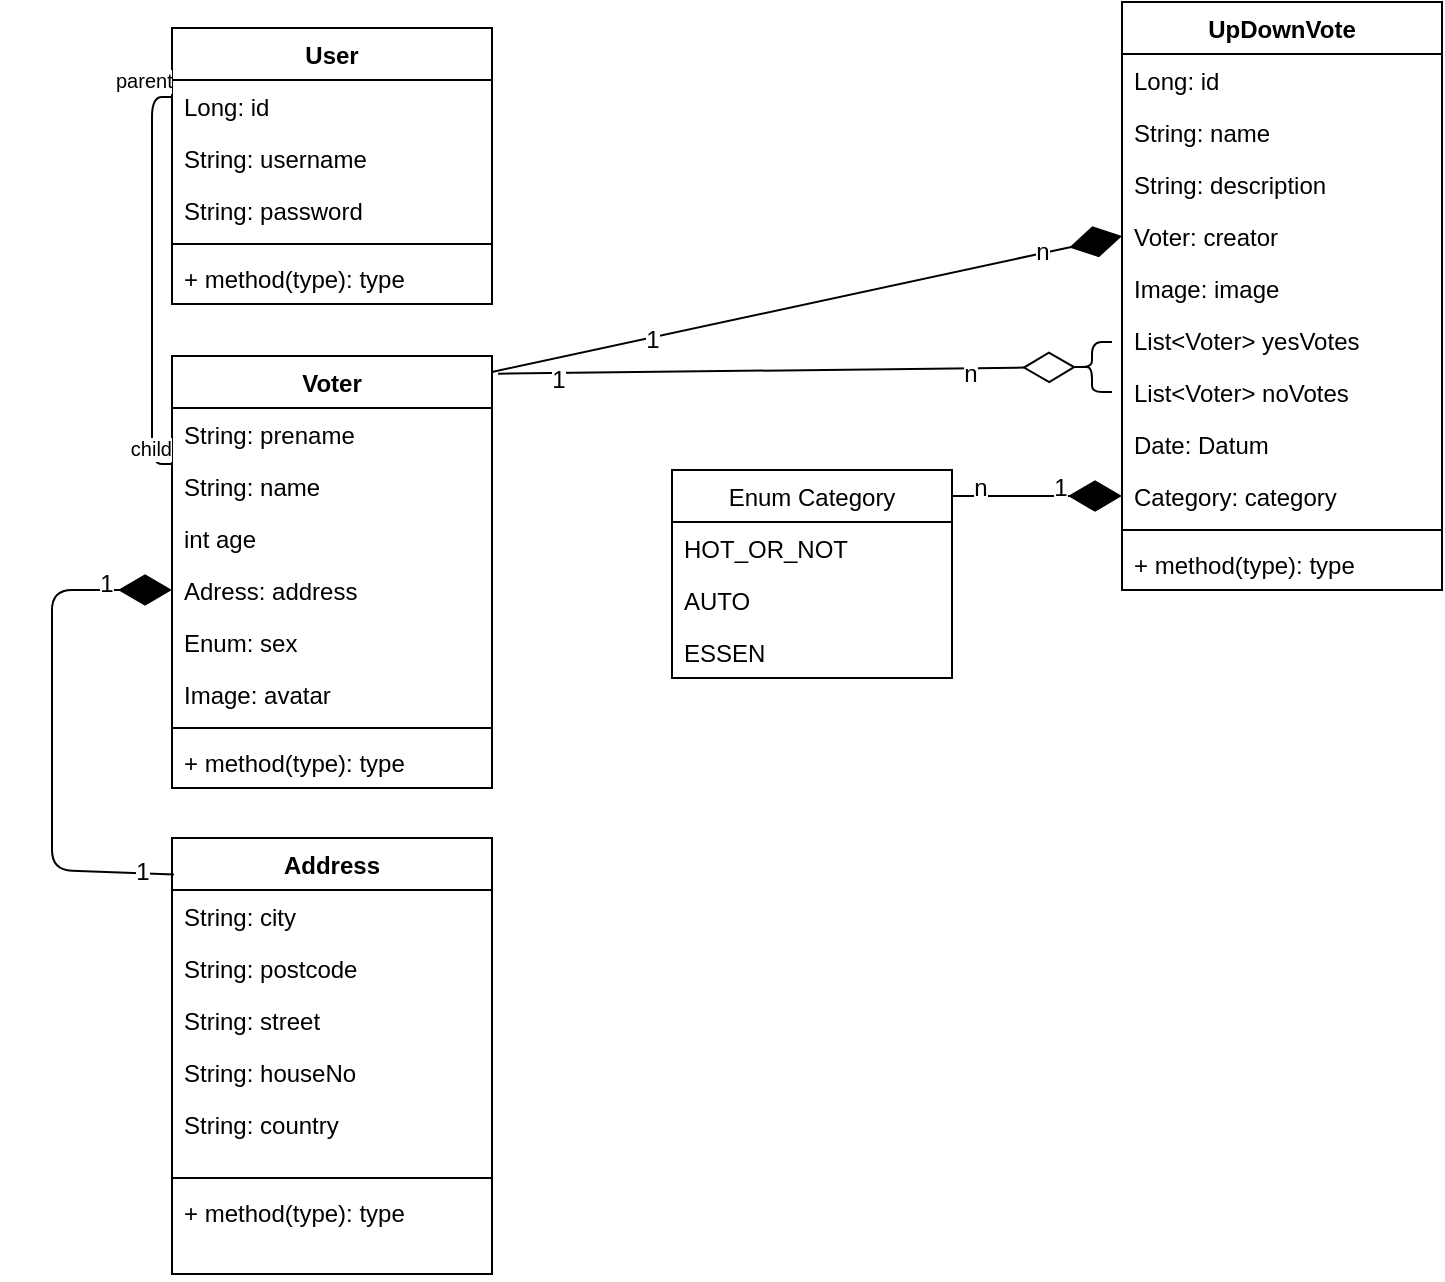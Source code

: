 <mxfile version="10.4.4" type="github"><diagram id="39Sg60kc6kpHuRQ5f6d6" name="Page-1"><mxGraphModel dx="2101" dy="617" grid="1" gridSize="10" guides="1" tooltips="1" connect="1" arrows="1" fold="1" page="1" pageScale="1" pageWidth="827" pageHeight="1169" math="0" shadow="0"><root><mxCell id="0"/><mxCell id="1" parent="0"/><mxCell id="Bm60pUai7jLtfRH1cLGG-1" value="User" style="swimlane;fontStyle=1;align=center;verticalAlign=top;childLayout=stackLayout;horizontal=1;startSize=26;horizontalStack=0;resizeParent=1;resizeParentMax=0;resizeLast=0;collapsible=1;marginBottom=0;" parent="1" vertex="1"><mxGeometry x="70" y="33" width="160" height="138" as="geometry"/></mxCell><mxCell id="Bm60pUai7jLtfRH1cLGG-2" value="Long: id" style="text;strokeColor=none;fillColor=none;align=left;verticalAlign=top;spacingLeft=4;spacingRight=4;overflow=hidden;rotatable=0;points=[[0,0.5],[1,0.5]];portConstraint=eastwest;" parent="Bm60pUai7jLtfRH1cLGG-1" vertex="1"><mxGeometry y="26" width="160" height="26" as="geometry"/></mxCell><mxCell id="Bm60pUai7jLtfRH1cLGG-39" value="String: username" style="text;strokeColor=none;fillColor=none;align=left;verticalAlign=top;spacingLeft=4;spacingRight=4;overflow=hidden;rotatable=0;points=[[0,0.5],[1,0.5]];portConstraint=eastwest;" parent="Bm60pUai7jLtfRH1cLGG-1" vertex="1"><mxGeometry y="52" width="160" height="26" as="geometry"/></mxCell><mxCell id="Bm60pUai7jLtfRH1cLGG-40" value="String: password" style="text;strokeColor=none;fillColor=none;align=left;verticalAlign=top;spacingLeft=4;spacingRight=4;overflow=hidden;rotatable=0;points=[[0,0.5],[1,0.5]];portConstraint=eastwest;" parent="Bm60pUai7jLtfRH1cLGG-1" vertex="1"><mxGeometry y="78" width="160" height="26" as="geometry"/></mxCell><mxCell id="Bm60pUai7jLtfRH1cLGG-3" value="" style="line;strokeWidth=1;fillColor=none;align=left;verticalAlign=middle;spacingTop=-1;spacingLeft=3;spacingRight=3;rotatable=0;labelPosition=right;points=[];portConstraint=eastwest;" parent="Bm60pUai7jLtfRH1cLGG-1" vertex="1"><mxGeometry y="104" width="160" height="8" as="geometry"/></mxCell><mxCell id="Bm60pUai7jLtfRH1cLGG-4" value="+ method(type): type" style="text;strokeColor=none;fillColor=none;align=left;verticalAlign=top;spacingLeft=4;spacingRight=4;overflow=hidden;rotatable=0;points=[[0,0.5],[1,0.5]];portConstraint=eastwest;" parent="Bm60pUai7jLtfRH1cLGG-1" vertex="1"><mxGeometry y="112" width="160" height="26" as="geometry"/></mxCell><mxCell id="Bm60pUai7jLtfRH1cLGG-5" value="Voter&#10;" style="swimlane;fontStyle=1;align=center;verticalAlign=top;childLayout=stackLayout;horizontal=1;startSize=26;horizontalStack=0;resizeParent=1;resizeParentMax=0;resizeLast=0;collapsible=1;marginBottom=0;" parent="1" vertex="1"><mxGeometry x="70" y="197" width="160" height="216" as="geometry"/></mxCell><mxCell id="Bm60pUai7jLtfRH1cLGG-6" value="String: prename" style="text;strokeColor=none;fillColor=none;align=left;verticalAlign=top;spacingLeft=4;spacingRight=4;overflow=hidden;rotatable=0;points=[[0,0.5],[1,0.5]];portConstraint=eastwest;" parent="Bm60pUai7jLtfRH1cLGG-5" vertex="1"><mxGeometry y="26" width="160" height="26" as="geometry"/></mxCell><mxCell id="Bm60pUai7jLtfRH1cLGG-41" value="String: name" style="text;strokeColor=none;fillColor=none;align=left;verticalAlign=top;spacingLeft=4;spacingRight=4;overflow=hidden;rotatable=0;points=[[0,0.5],[1,0.5]];portConstraint=eastwest;" parent="Bm60pUai7jLtfRH1cLGG-5" vertex="1"><mxGeometry y="52" width="160" height="26" as="geometry"/></mxCell><mxCell id="Bm60pUai7jLtfRH1cLGG-42" value="int age" style="text;strokeColor=none;fillColor=none;align=left;verticalAlign=top;spacingLeft=4;spacingRight=4;overflow=hidden;rotatable=0;points=[[0,0.5],[1,0.5]];portConstraint=eastwest;" parent="Bm60pUai7jLtfRH1cLGG-5" vertex="1"><mxGeometry y="78" width="160" height="26" as="geometry"/></mxCell><mxCell id="Bm60pUai7jLtfRH1cLGG-43" value="Adress: address" style="text;strokeColor=none;fillColor=none;align=left;verticalAlign=top;spacingLeft=4;spacingRight=4;overflow=hidden;rotatable=0;points=[[0,0.5],[1,0.5]];portConstraint=eastwest;" parent="Bm60pUai7jLtfRH1cLGG-5" vertex="1"><mxGeometry y="104" width="160" height="26" as="geometry"/></mxCell><mxCell id="Bm60pUai7jLtfRH1cLGG-75" value="Enum: sex" style="text;strokeColor=none;fillColor=none;align=left;verticalAlign=top;spacingLeft=4;spacingRight=4;overflow=hidden;rotatable=0;points=[[0,0.5],[1,0.5]];portConstraint=eastwest;" parent="Bm60pUai7jLtfRH1cLGG-5" vertex="1"><mxGeometry y="130" width="160" height="26" as="geometry"/></mxCell><mxCell id="Bm60pUai7jLtfRH1cLGG-58" value="Image: avatar" style="text;strokeColor=none;fillColor=none;align=left;verticalAlign=top;spacingLeft=4;spacingRight=4;overflow=hidden;rotatable=0;points=[[0,0.5],[1,0.5]];portConstraint=eastwest;" parent="Bm60pUai7jLtfRH1cLGG-5" vertex="1"><mxGeometry y="156" width="160" height="26" as="geometry"/></mxCell><mxCell id="Bm60pUai7jLtfRH1cLGG-7" value="" style="line;strokeWidth=1;fillColor=none;align=left;verticalAlign=middle;spacingTop=-1;spacingLeft=3;spacingRight=3;rotatable=0;labelPosition=right;points=[];portConstraint=eastwest;" parent="Bm60pUai7jLtfRH1cLGG-5" vertex="1"><mxGeometry y="182" width="160" height="8" as="geometry"/></mxCell><mxCell id="Bm60pUai7jLtfRH1cLGG-8" value="+ method(type): type" style="text;strokeColor=none;fillColor=none;align=left;verticalAlign=top;spacingLeft=4;spacingRight=4;overflow=hidden;rotatable=0;points=[[0,0.5],[1,0.5]];portConstraint=eastwest;" parent="Bm60pUai7jLtfRH1cLGG-5" vertex="1"><mxGeometry y="190" width="160" height="26" as="geometry"/></mxCell><mxCell id="Bm60pUai7jLtfRH1cLGG-9" value="UpDownVote" style="swimlane;fontStyle=1;align=center;verticalAlign=top;childLayout=stackLayout;horizontal=1;startSize=26;horizontalStack=0;resizeParent=1;resizeParentMax=0;resizeLast=0;collapsible=1;marginBottom=0;" parent="1" vertex="1"><mxGeometry x="545" y="20" width="160" height="294" as="geometry"/></mxCell><mxCell id="Bm60pUai7jLtfRH1cLGG-10" value="Long: id" style="text;strokeColor=none;fillColor=none;align=left;verticalAlign=top;spacingLeft=4;spacingRight=4;overflow=hidden;rotatable=0;points=[[0,0.5],[1,0.5]];portConstraint=eastwest;" parent="Bm60pUai7jLtfRH1cLGG-9" vertex="1"><mxGeometry y="26" width="160" height="26" as="geometry"/></mxCell><mxCell id="Bm60pUai7jLtfRH1cLGG-49" value="String: name" style="text;strokeColor=none;fillColor=none;align=left;verticalAlign=top;spacingLeft=4;spacingRight=4;overflow=hidden;rotatable=0;points=[[0,0.5],[1,0.5]];portConstraint=eastwest;" parent="Bm60pUai7jLtfRH1cLGG-9" vertex="1"><mxGeometry y="52" width="160" height="26" as="geometry"/></mxCell><mxCell id="Bm60pUai7jLtfRH1cLGG-50" value="String: description" style="text;strokeColor=none;fillColor=none;align=left;verticalAlign=top;spacingLeft=4;spacingRight=4;overflow=hidden;rotatable=0;points=[[0,0.5],[1,0.5]];portConstraint=eastwest;" parent="Bm60pUai7jLtfRH1cLGG-9" vertex="1"><mxGeometry y="78" width="160" height="26" as="geometry"/></mxCell><mxCell id="Bm60pUai7jLtfRH1cLGG-51" value="Voter: creator" style="text;strokeColor=none;fillColor=none;align=left;verticalAlign=top;spacingLeft=4;spacingRight=4;overflow=hidden;rotatable=0;points=[[0,0.5],[1,0.5]];portConstraint=eastwest;" parent="Bm60pUai7jLtfRH1cLGG-9" vertex="1"><mxGeometry y="104" width="160" height="26" as="geometry"/></mxCell><mxCell id="Bm60pUai7jLtfRH1cLGG-57" value="Image: image" style="text;strokeColor=none;fillColor=none;align=left;verticalAlign=top;spacingLeft=4;spacingRight=4;overflow=hidden;rotatable=0;points=[[0,0.5],[1,0.5]];portConstraint=eastwest;" parent="Bm60pUai7jLtfRH1cLGG-9" vertex="1"><mxGeometry y="130" width="160" height="26" as="geometry"/></mxCell><mxCell id="MYPKZrSrABy6gr_ej39C-1" value="List&lt;Voter&gt; yesVotes" style="text;strokeColor=none;fillColor=none;align=left;verticalAlign=top;spacingLeft=4;spacingRight=4;overflow=hidden;rotatable=0;points=[[0,0.5],[1,0.5]];portConstraint=eastwest;" vertex="1" parent="Bm60pUai7jLtfRH1cLGG-9"><mxGeometry y="156" width="160" height="26" as="geometry"/></mxCell><mxCell id="MYPKZrSrABy6gr_ej39C-3" value="List&lt;Voter&gt; noVotes" style="text;strokeColor=none;fillColor=none;align=left;verticalAlign=top;spacingLeft=4;spacingRight=4;overflow=hidden;rotatable=0;points=[[0,0.5],[1,0.5]];portConstraint=eastwest;" vertex="1" parent="Bm60pUai7jLtfRH1cLGG-9"><mxGeometry y="182" width="160" height="26" as="geometry"/></mxCell><mxCell id="MYPKZrSrABy6gr_ej39C-2" value="Date: Datum" style="text;strokeColor=none;fillColor=none;align=left;verticalAlign=top;spacingLeft=4;spacingRight=4;overflow=hidden;rotatable=0;points=[[0,0.5],[1,0.5]];portConstraint=eastwest;" vertex="1" parent="Bm60pUai7jLtfRH1cLGG-9"><mxGeometry y="208" width="160" height="26" as="geometry"/></mxCell><mxCell id="MYPKZrSrABy6gr_ej39C-8" value="Category: category" style="text;strokeColor=none;fillColor=none;align=left;verticalAlign=top;spacingLeft=4;spacingRight=4;overflow=hidden;rotatable=0;points=[[0,0.5],[1,0.5]];portConstraint=eastwest;" vertex="1" parent="Bm60pUai7jLtfRH1cLGG-9"><mxGeometry y="234" width="160" height="26" as="geometry"/></mxCell><mxCell id="Bm60pUai7jLtfRH1cLGG-11" value="" style="line;strokeWidth=1;fillColor=none;align=left;verticalAlign=middle;spacingTop=-1;spacingLeft=3;spacingRight=3;rotatable=0;labelPosition=right;points=[];portConstraint=eastwest;" parent="Bm60pUai7jLtfRH1cLGG-9" vertex="1"><mxGeometry y="260" width="160" height="8" as="geometry"/></mxCell><mxCell id="Bm60pUai7jLtfRH1cLGG-12" value="+ method(type): type" style="text;strokeColor=none;fillColor=none;align=left;verticalAlign=top;spacingLeft=4;spacingRight=4;overflow=hidden;rotatable=0;points=[[0,0.5],[1,0.5]];portConstraint=eastwest;" parent="Bm60pUai7jLtfRH1cLGG-9" vertex="1"><mxGeometry y="268" width="160" height="26" as="geometry"/></mxCell><mxCell id="Bm60pUai7jLtfRH1cLGG-29" value="" style="endArrow=none;html=1;edgeStyle=orthogonalEdgeStyle;exitX=0;exitY=0.25;exitDx=0;exitDy=0;entryX=0;entryY=0.25;entryDx=0;entryDy=0;" parent="1" source="Bm60pUai7jLtfRH1cLGG-1" target="Bm60pUai7jLtfRH1cLGG-5" edge="1"><mxGeometry relative="1" as="geometry"><mxPoint x="190" y="393" as="sourcePoint"/><mxPoint x="350" y="393" as="targetPoint"/></mxGeometry></mxCell><mxCell id="Bm60pUai7jLtfRH1cLGG-30" value="parent" style="resizable=0;html=1;align=left;verticalAlign=bottom;labelBackgroundColor=#ffffff;fontSize=10;" parent="Bm60pUai7jLtfRH1cLGG-29" connectable="0" vertex="1"><mxGeometry x="-1" relative="1" as="geometry"><mxPoint x="-30" as="offset"/></mxGeometry></mxCell><mxCell id="Bm60pUai7jLtfRH1cLGG-31" value="child" style="resizable=0;html=1;align=right;verticalAlign=bottom;labelBackgroundColor=#ffffff;fontSize=10;" parent="Bm60pUai7jLtfRH1cLGG-29" connectable="0" vertex="1"><mxGeometry x="1" relative="1" as="geometry"/></mxCell><mxCell id="Bm60pUai7jLtfRH1cLGG-44" value="Address" style="swimlane;fontStyle=1;align=center;verticalAlign=top;childLayout=stackLayout;horizontal=1;startSize=26;horizontalStack=0;resizeParent=1;resizeParentMax=0;resizeLast=0;collapsible=1;marginBottom=0;" parent="1" vertex="1"><mxGeometry x="70" y="438" width="160" height="218" as="geometry"/></mxCell><mxCell id="Bm60pUai7jLtfRH1cLGG-60" value="String: city" style="text;strokeColor=none;fillColor=none;align=left;verticalAlign=top;spacingLeft=4;spacingRight=4;overflow=hidden;rotatable=0;points=[[0,0.5],[1,0.5]];portConstraint=eastwest;" parent="Bm60pUai7jLtfRH1cLGG-44" vertex="1"><mxGeometry y="26" width="160" height="26" as="geometry"/></mxCell><mxCell id="Bm60pUai7jLtfRH1cLGG-61" value="String: postcode" style="text;strokeColor=none;fillColor=none;align=left;verticalAlign=top;spacingLeft=4;spacingRight=4;overflow=hidden;rotatable=0;points=[[0,0.5],[1,0.5]];portConstraint=eastwest;" parent="Bm60pUai7jLtfRH1cLGG-44" vertex="1"><mxGeometry y="52" width="160" height="26" as="geometry"/></mxCell><mxCell id="Bm60pUai7jLtfRH1cLGG-45" value="String: street" style="text;strokeColor=none;fillColor=none;align=left;verticalAlign=top;spacingLeft=4;spacingRight=4;overflow=hidden;rotatable=0;points=[[0,0.5],[1,0.5]];portConstraint=eastwest;" parent="Bm60pUai7jLtfRH1cLGG-44" vertex="1"><mxGeometry y="78" width="160" height="26" as="geometry"/></mxCell><mxCell id="Bm60pUai7jLtfRH1cLGG-59" value="String: houseNo&#10;&#10;&#10;&#10;" style="text;strokeColor=none;fillColor=none;align=left;verticalAlign=top;spacingLeft=4;spacingRight=4;overflow=hidden;rotatable=0;points=[[0,0.5],[1,0.5]];portConstraint=eastwest;" parent="Bm60pUai7jLtfRH1cLGG-44" vertex="1"><mxGeometry y="104" width="160" height="26" as="geometry"/></mxCell><mxCell id="Bm60pUai7jLtfRH1cLGG-62" value="String: country " style="text;strokeColor=none;fillColor=none;align=left;verticalAlign=top;spacingLeft=4;spacingRight=4;overflow=hidden;rotatable=0;points=[[0,0.5],[1,0.5]];portConstraint=eastwest;" parent="Bm60pUai7jLtfRH1cLGG-44" vertex="1"><mxGeometry y="130" width="160" height="36" as="geometry"/></mxCell><mxCell id="Bm60pUai7jLtfRH1cLGG-46" value="" style="line;strokeWidth=1;fillColor=none;align=left;verticalAlign=middle;spacingTop=-1;spacingLeft=3;spacingRight=3;rotatable=0;labelPosition=right;points=[];portConstraint=eastwest;" parent="Bm60pUai7jLtfRH1cLGG-44" vertex="1"><mxGeometry y="166" width="160" height="8" as="geometry"/></mxCell><mxCell id="Bm60pUai7jLtfRH1cLGG-47" value="+ method(type): type" style="text;strokeColor=none;fillColor=none;align=left;verticalAlign=top;spacingLeft=4;spacingRight=4;overflow=hidden;rotatable=0;points=[[0,0.5],[1,0.5]];portConstraint=eastwest;" parent="Bm60pUai7jLtfRH1cLGG-44" vertex="1"><mxGeometry y="174" width="160" height="44" as="geometry"/></mxCell><mxCell id="Bm60pUai7jLtfRH1cLGG-48" value="" style="endArrow=diamondThin;endFill=1;endSize=24;html=1;entryX=0;entryY=0.5;entryDx=0;entryDy=0;exitX=0.006;exitY=0.084;exitDx=0;exitDy=0;exitPerimeter=0;" parent="1" source="Bm60pUai7jLtfRH1cLGG-44" target="Bm60pUai7jLtfRH1cLGG-43" edge="1"><mxGeometry width="160" relative="1" as="geometry"><mxPoint x="340" y="360" as="sourcePoint"/><mxPoint x="500" y="360" as="targetPoint"/><Array as="points"><mxPoint x="10" y="454"/><mxPoint x="10" y="314"/></Array></mxGeometry></mxCell><mxCell id="Bm60pUai7jLtfRH1cLGG-105" value="1" style="text;html=1;resizable=0;points=[];align=center;verticalAlign=middle;labelBackgroundColor=#ffffff;" parent="Bm60pUai7jLtfRH1cLGG-48" vertex="1" connectable="0"><mxGeometry x="0.745" y="3" relative="1" as="geometry"><mxPoint as="offset"/></mxGeometry></mxCell><mxCell id="Bm60pUai7jLtfRH1cLGG-106" value="1" style="text;html=1;resizable=0;points=[];align=center;verticalAlign=middle;labelBackgroundColor=#ffffff;" parent="Bm60pUai7jLtfRH1cLGG-48" vertex="1" connectable="0"><mxGeometry x="-0.875" y="-1" relative="1" as="geometry"><mxPoint as="offset"/></mxGeometry></mxCell><mxCell id="Bm60pUai7jLtfRH1cLGG-91" value="" style="shape=curlyBracket;whiteSpace=wrap;html=1;rounded=1;" parent="1" vertex="1"><mxGeometry x="520" y="190" width="20" height="25" as="geometry"/></mxCell><mxCell id="Bm60pUai7jLtfRH1cLGG-93" value="" style="endArrow=diamondThin;endFill=0;endSize=24;html=1;entryX=0.1;entryY=0.5;entryDx=0;entryDy=0;exitX=1.019;exitY=0.041;exitDx=0;exitDy=0;exitPerimeter=0;entryPerimeter=0;" parent="1" source="Bm60pUai7jLtfRH1cLGG-5" target="Bm60pUai7jLtfRH1cLGG-91" edge="1"><mxGeometry width="160" relative="1" as="geometry"><mxPoint x="250" y="480" as="sourcePoint"/><mxPoint x="410" y="480" as="targetPoint"/></mxGeometry></mxCell><mxCell id="Bm60pUai7jLtfRH1cLGG-99" value="n" style="text;html=1;resizable=0;points=[];align=center;verticalAlign=middle;labelBackgroundColor=#ffffff;" parent="Bm60pUai7jLtfRH1cLGG-93" vertex="1" connectable="0"><mxGeometry x="0.635" y="-3" relative="1" as="geometry"><mxPoint as="offset"/></mxGeometry></mxCell><mxCell id="Bm60pUai7jLtfRH1cLGG-100" value="1" style="text;html=1;resizable=0;points=[];align=center;verticalAlign=middle;labelBackgroundColor=#ffffff;" parent="Bm60pUai7jLtfRH1cLGG-93" vertex="1" connectable="0"><mxGeometry x="-0.792" y="-3" relative="1" as="geometry"><mxPoint as="offset"/></mxGeometry></mxCell><mxCell id="Bm60pUai7jLtfRH1cLGG-94" value="" style="endArrow=diamondThin;endFill=1;endSize=24;html=1;entryX=0;entryY=0.5;entryDx=0;entryDy=0;exitX=1;exitY=0.037;exitDx=0;exitDy=0;exitPerimeter=0;" parent="1" source="Bm60pUai7jLtfRH1cLGG-5" target="Bm60pUai7jLtfRH1cLGG-51" edge="1"><mxGeometry width="160" relative="1" as="geometry"><mxPoint x="290" y="160" as="sourcePoint"/><mxPoint x="450" y="160" as="targetPoint"/></mxGeometry></mxCell><mxCell id="Bm60pUai7jLtfRH1cLGG-97" value="1" style="text;html=1;resizable=0;points=[];align=center;verticalAlign=middle;labelBackgroundColor=#ffffff;" parent="Bm60pUai7jLtfRH1cLGG-94" vertex="1" connectable="0"><mxGeometry x="-0.493" y="-1" relative="1" as="geometry"><mxPoint as="offset"/></mxGeometry></mxCell><mxCell id="Bm60pUai7jLtfRH1cLGG-98" value="n" style="text;html=1;resizable=0;points=[];align=center;verticalAlign=middle;labelBackgroundColor=#ffffff;" parent="Bm60pUai7jLtfRH1cLGG-94" vertex="1" connectable="0"><mxGeometry x="0.747" y="1" relative="1" as="geometry"><mxPoint as="offset"/></mxGeometry></mxCell><mxCell id="MYPKZrSrABy6gr_ej39C-4" value="Enum Category" style="swimlane;fontStyle=0;childLayout=stackLayout;horizontal=1;startSize=26;fillColor=none;horizontalStack=0;resizeParent=1;resizeParentMax=0;resizeLast=0;collapsible=1;marginBottom=0;" vertex="1" parent="1"><mxGeometry x="320" y="254" width="140" height="104" as="geometry"/></mxCell><mxCell id="MYPKZrSrABy6gr_ej39C-5" value="HOT_OR_NOT" style="text;strokeColor=none;fillColor=none;align=left;verticalAlign=top;spacingLeft=4;spacingRight=4;overflow=hidden;rotatable=0;points=[[0,0.5],[1,0.5]];portConstraint=eastwest;" vertex="1" parent="MYPKZrSrABy6gr_ej39C-4"><mxGeometry y="26" width="140" height="26" as="geometry"/></mxCell><mxCell id="MYPKZrSrABy6gr_ej39C-6" value="AUTO" style="text;strokeColor=none;fillColor=none;align=left;verticalAlign=top;spacingLeft=4;spacingRight=4;overflow=hidden;rotatable=0;points=[[0,0.5],[1,0.5]];portConstraint=eastwest;" vertex="1" parent="MYPKZrSrABy6gr_ej39C-4"><mxGeometry y="52" width="140" height="26" as="geometry"/></mxCell><mxCell id="MYPKZrSrABy6gr_ej39C-7" value="ESSEN" style="text;strokeColor=none;fillColor=none;align=left;verticalAlign=top;spacingLeft=4;spacingRight=4;overflow=hidden;rotatable=0;points=[[0,0.5],[1,0.5]];portConstraint=eastwest;" vertex="1" parent="MYPKZrSrABy6gr_ej39C-4"><mxGeometry y="78" width="140" height="26" as="geometry"/></mxCell><mxCell id="MYPKZrSrABy6gr_ej39C-9" value="" style="endArrow=diamondThin;endFill=1;endSize=24;html=1;entryX=0;entryY=0.5;entryDx=0;entryDy=0;" edge="1" parent="1" target="MYPKZrSrABy6gr_ej39C-8"><mxGeometry width="160" relative="1" as="geometry"><mxPoint x="460" y="267" as="sourcePoint"/><mxPoint x="460" y="550" as="targetPoint"/></mxGeometry></mxCell><mxCell id="MYPKZrSrABy6gr_ej39C-12" value="1" style="text;html=1;resizable=0;points=[];align=center;verticalAlign=middle;labelBackgroundColor=#ffffff;" vertex="1" connectable="0" parent="MYPKZrSrABy6gr_ej39C-9"><mxGeometry x="0.271" y="4" relative="1" as="geometry"><mxPoint as="offset"/></mxGeometry></mxCell><mxCell id="MYPKZrSrABy6gr_ej39C-13" value="n" style="text;html=1;resizable=0;points=[];align=center;verticalAlign=middle;labelBackgroundColor=#ffffff;" vertex="1" connectable="0" parent="MYPKZrSrABy6gr_ej39C-9"><mxGeometry x="-0.671" y="4" relative="1" as="geometry"><mxPoint as="offset"/></mxGeometry></mxCell></root></mxGraphModel></diagram></mxfile>